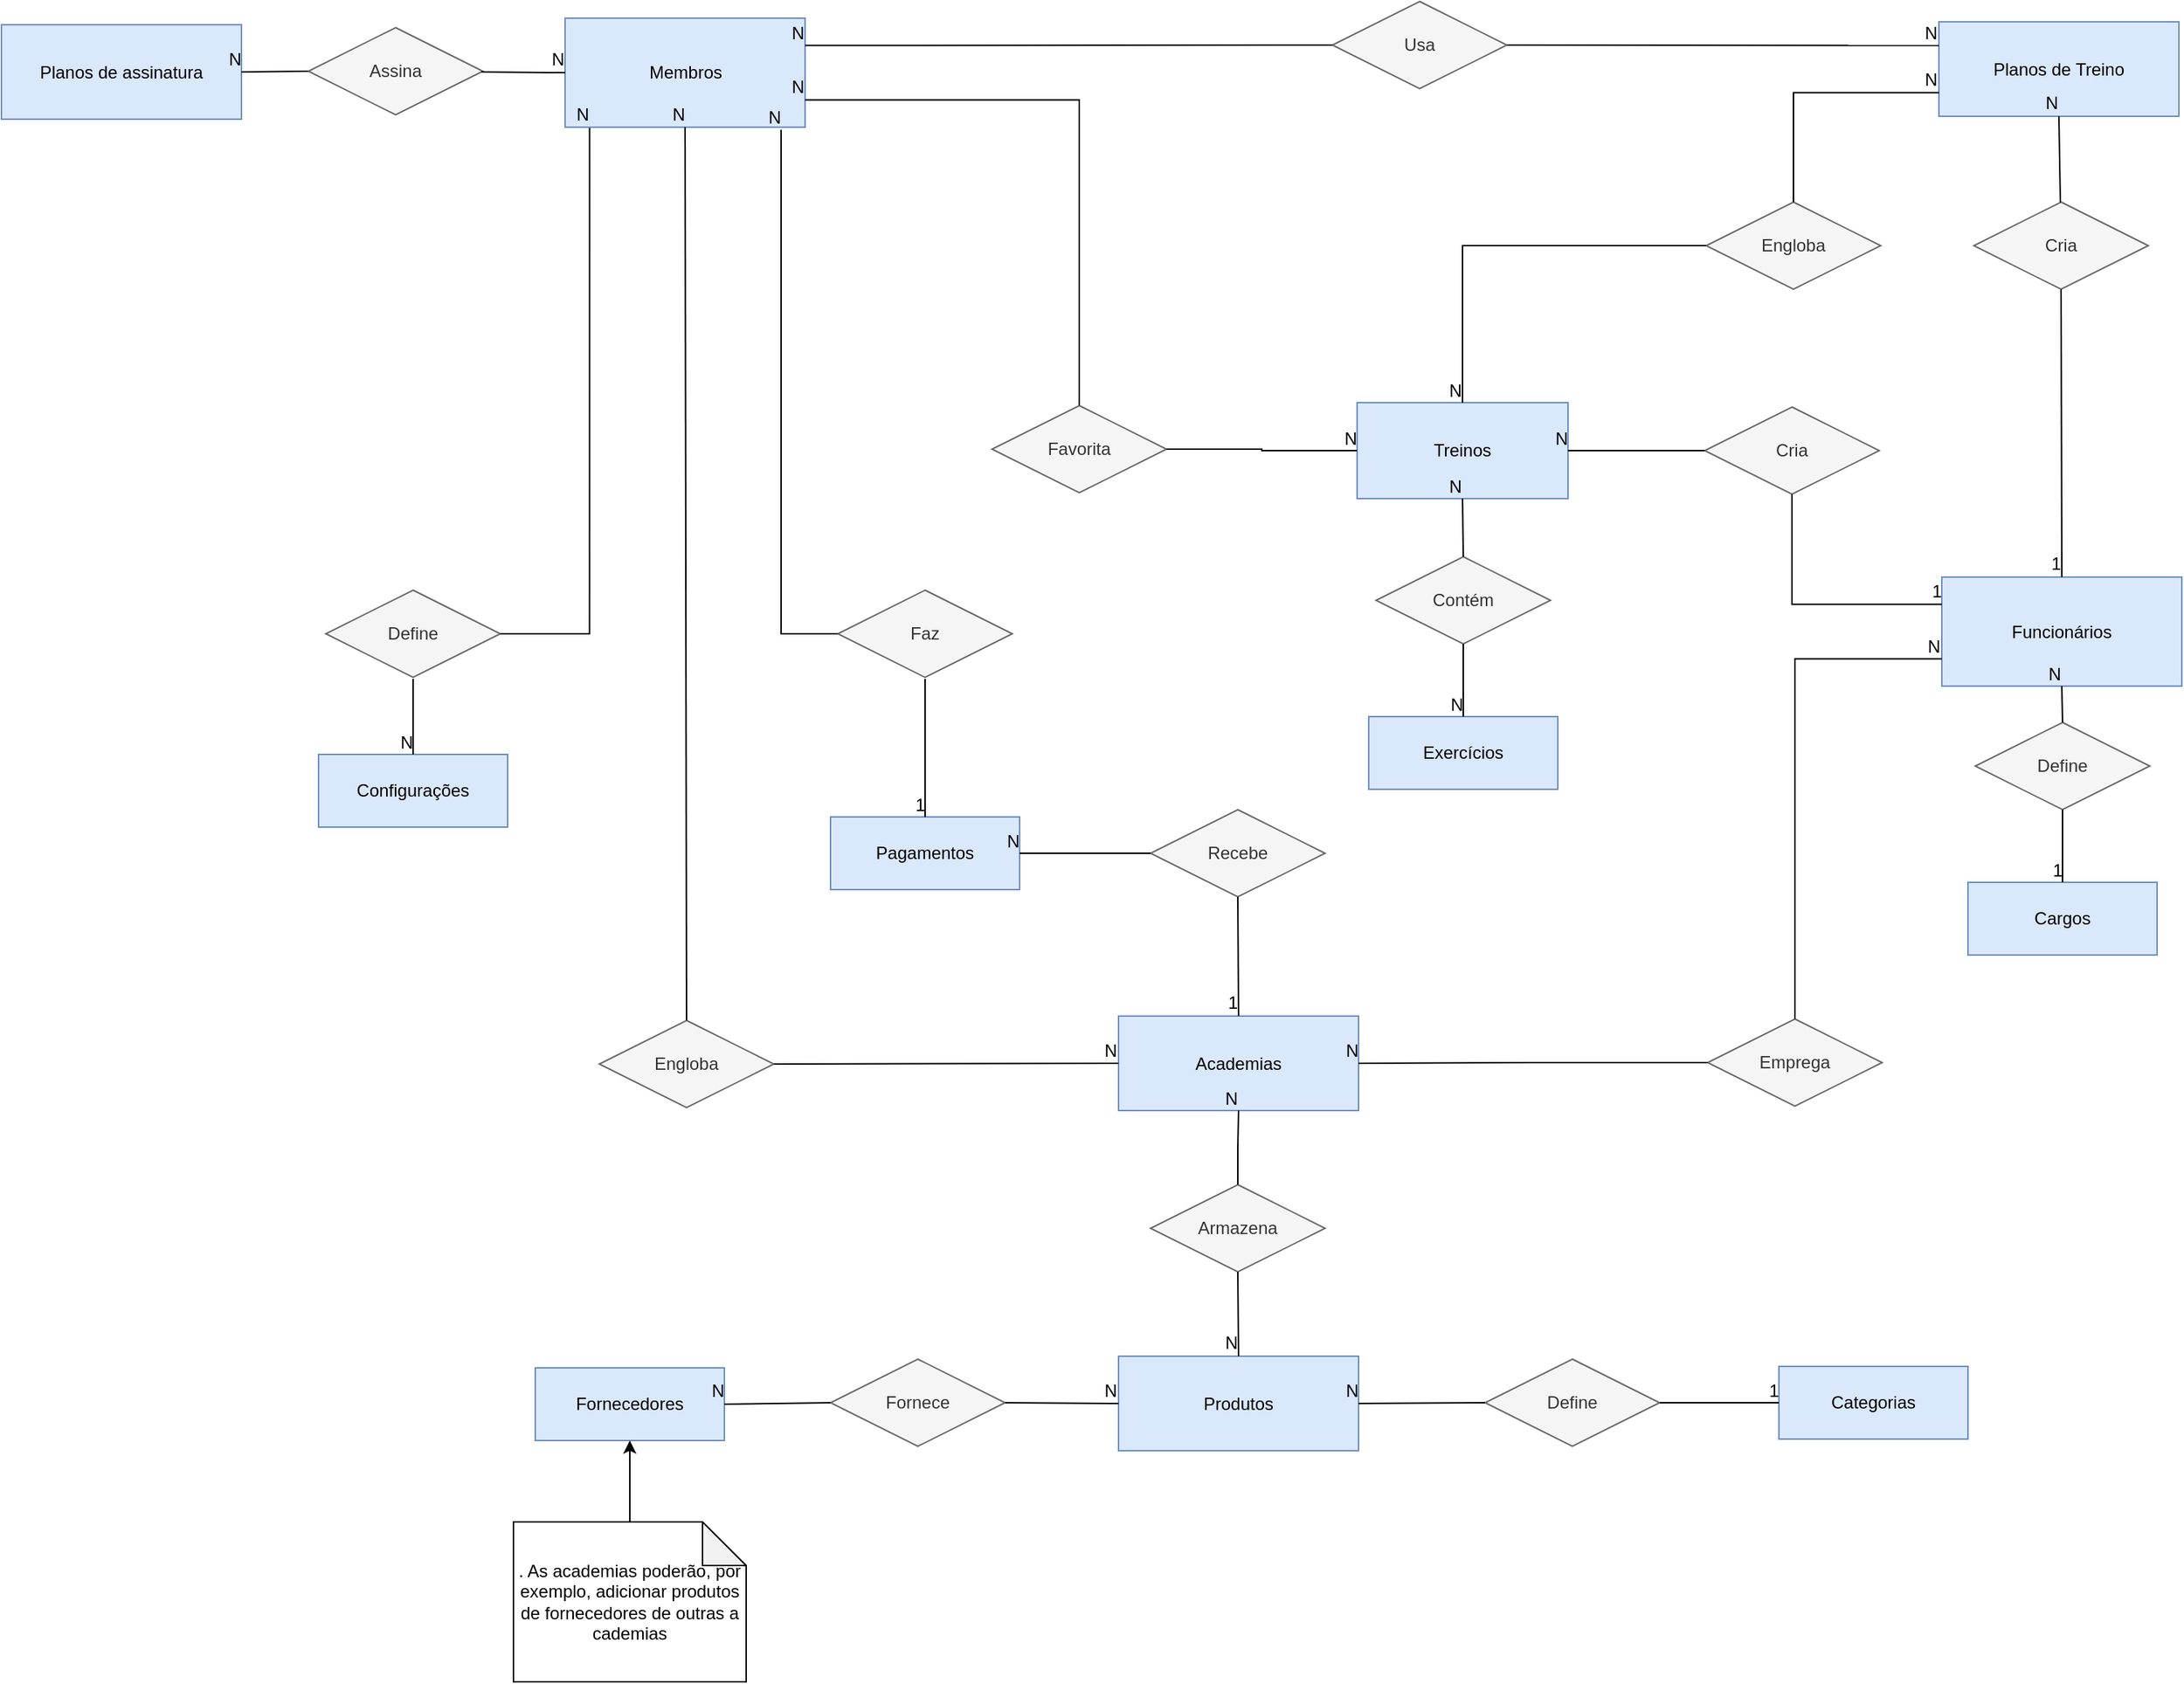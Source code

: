 <mxfile version="18.0.6" type="github">
  <diagram id="R2lEEEUBdFMjLlhIrx00" name="Page-1">
    <mxGraphModel dx="3892" dy="1909" grid="1" gridSize="10" guides="1" tooltips="1" connect="1" arrows="1" fold="1" page="1" pageScale="1" pageWidth="850" pageHeight="1100" math="0" shadow="0" extFonts="Permanent Marker^https://fonts.googleapis.com/css?family=Permanent+Marker">
      <root>
        <mxCell id="0" />
        <mxCell id="1" parent="0" />
        <mxCell id="iCk9-2E1jP67kZgRKyJW-1" value="Membros" style="whiteSpace=wrap;html=1;align=center;fillColor=#dae8fc;strokeColor=#6c8ebf;" parent="1" vertex="1">
          <mxGeometry x="216.5" y="45.5" width="165" height="75" as="geometry" />
        </mxCell>
        <mxCell id="iCk9-2E1jP67kZgRKyJW-2" value="Academias" style="whiteSpace=wrap;html=1;align=center;fillColor=#dae8fc;strokeColor=#6c8ebf;" parent="1" vertex="1">
          <mxGeometry x="597" y="732" width="165" height="65" as="geometry" />
        </mxCell>
        <mxCell id="iCk9-2E1jP67kZgRKyJW-3" value="Funcionários" style="whiteSpace=wrap;html=1;align=center;fillColor=#dae8fc;strokeColor=#6c8ebf;" parent="1" vertex="1">
          <mxGeometry x="1163" y="430" width="165" height="75" as="geometry" />
        </mxCell>
        <mxCell id="iCk9-2E1jP67kZgRKyJW-4" value="Treinos" style="whiteSpace=wrap;html=1;align=center;fillColor=#dae8fc;strokeColor=#6c8ebf;" parent="1" vertex="1">
          <mxGeometry x="761" y="310" width="145" height="66" as="geometry" />
        </mxCell>
        <mxCell id="iCk9-2E1jP67kZgRKyJW-5" value="Planos de Treino" style="whiteSpace=wrap;html=1;align=center;fillColor=#dae8fc;strokeColor=#6c8ebf;" parent="1" vertex="1">
          <mxGeometry x="1161" y="48" width="165" height="65" as="geometry" />
        </mxCell>
        <mxCell id="iCk9-2E1jP67kZgRKyJW-6" value="Planos de assinatura" style="whiteSpace=wrap;html=1;align=center;fillColor=#dae8fc;strokeColor=#6c8ebf;" parent="1" vertex="1">
          <mxGeometry x="-171" y="50" width="165" height="65" as="geometry" />
        </mxCell>
        <mxCell id="fcgtsVXCup1IQe4CUZaq-1" value="Exercícios" style="whiteSpace=wrap;html=1;align=center;fillColor=#dae8fc;strokeColor=#6c8ebf;" parent="1" vertex="1">
          <mxGeometry x="769" y="526" width="130" height="50" as="geometry" />
        </mxCell>
        <mxCell id="fcgtsVXCup1IQe4CUZaq-2" value="Categorias" style="whiteSpace=wrap;html=1;align=center;fillColor=#dae8fc;strokeColor=#6c8ebf;" parent="1" vertex="1">
          <mxGeometry x="1051" y="973" width="130" height="50" as="geometry" />
        </mxCell>
        <mxCell id="fcgtsVXCup1IQe4CUZaq-3" value="Produtos" style="whiteSpace=wrap;html=1;align=center;fillColor=#dae8fc;strokeColor=#6c8ebf;" parent="1" vertex="1">
          <mxGeometry x="597" y="966" width="165" height="65" as="geometry" />
        </mxCell>
        <mxCell id="fcgtsVXCup1IQe4CUZaq-7" value="Define" style="shape=rhombus;perimeter=rhombusPerimeter;whiteSpace=wrap;html=1;align=center;fillColor=#f5f5f5;strokeColor=#666666;fontColor=#333333;" parent="1" vertex="1">
          <mxGeometry x="849" y="968" width="120" height="60" as="geometry" />
        </mxCell>
        <mxCell id="fcgtsVXCup1IQe4CUZaq-8" value="" style="endArrow=none;html=1;rounded=0;exitX=1;exitY=0.5;exitDx=0;exitDy=0;" parent="1" source="fcgtsVXCup1IQe4CUZaq-7" target="fcgtsVXCup1IQe4CUZaq-2" edge="1">
          <mxGeometry relative="1" as="geometry">
            <mxPoint x="559" y="1144" as="sourcePoint" />
            <mxPoint x="719" y="1144" as="targetPoint" />
          </mxGeometry>
        </mxCell>
        <mxCell id="fcgtsVXCup1IQe4CUZaq-9" value="1" style="resizable=0;html=1;align=right;verticalAlign=bottom;" parent="fcgtsVXCup1IQe4CUZaq-8" connectable="0" vertex="1">
          <mxGeometry x="1" relative="1" as="geometry" />
        </mxCell>
        <mxCell id="fcgtsVXCup1IQe4CUZaq-10" value="" style="endArrow=none;html=1;rounded=0;entryX=1;entryY=0.5;entryDx=0;entryDy=0;exitX=0;exitY=0.5;exitDx=0;exitDy=0;" parent="1" source="fcgtsVXCup1IQe4CUZaq-7" target="fcgtsVXCup1IQe4CUZaq-3" edge="1">
          <mxGeometry relative="1" as="geometry">
            <mxPoint x="244" y="824" as="sourcePoint" />
            <mxPoint x="404" y="824" as="targetPoint" />
          </mxGeometry>
        </mxCell>
        <mxCell id="fcgtsVXCup1IQe4CUZaq-11" value="N" style="resizable=0;html=1;align=right;verticalAlign=bottom;" parent="fcgtsVXCup1IQe4CUZaq-10" connectable="0" vertex="1">
          <mxGeometry x="1" relative="1" as="geometry" />
        </mxCell>
        <mxCell id="fcgtsVXCup1IQe4CUZaq-12" value="Assina" style="shape=rhombus;perimeter=rhombusPerimeter;whiteSpace=wrap;html=1;align=center;fillColor=#f5f5f5;strokeColor=#666666;fontColor=#333333;" parent="1" vertex="1">
          <mxGeometry x="40" y="52" width="120" height="60" as="geometry" />
        </mxCell>
        <mxCell id="fcgtsVXCup1IQe4CUZaq-20" value="" style="endArrow=none;html=1;rounded=0;entryX=0;entryY=0.5;entryDx=0;entryDy=0;" parent="1" source="fcgtsVXCup1IQe4CUZaq-12" target="iCk9-2E1jP67kZgRKyJW-1" edge="1">
          <mxGeometry relative="1" as="geometry">
            <mxPoint x="59" y="253" as="sourcePoint" />
            <mxPoint x="219" y="253" as="targetPoint" />
          </mxGeometry>
        </mxCell>
        <mxCell id="fcgtsVXCup1IQe4CUZaq-21" value="N" style="resizable=0;html=1;align=right;verticalAlign=bottom;" parent="fcgtsVXCup1IQe4CUZaq-20" connectable="0" vertex="1">
          <mxGeometry x="1" relative="1" as="geometry" />
        </mxCell>
        <mxCell id="fcgtsVXCup1IQe4CUZaq-23" value="" style="endArrow=none;html=1;rounded=0;entryX=1;entryY=0.5;entryDx=0;entryDy=0;exitX=0;exitY=0.5;exitDx=0;exitDy=0;" parent="1" source="fcgtsVXCup1IQe4CUZaq-12" target="iCk9-2E1jP67kZgRKyJW-6" edge="1">
          <mxGeometry relative="1" as="geometry">
            <mxPoint x="29" y="292.41" as="sourcePoint" />
            <mxPoint x="-21" y="158" as="targetPoint" />
          </mxGeometry>
        </mxCell>
        <mxCell id="fcgtsVXCup1IQe4CUZaq-24" value="N" style="resizable=0;html=1;align=right;verticalAlign=bottom;" parent="fcgtsVXCup1IQe4CUZaq-23" connectable="0" vertex="1">
          <mxGeometry x="1" relative="1" as="geometry" />
        </mxCell>
        <mxCell id="fcgtsVXCup1IQe4CUZaq-25" value="Usa" style="shape=rhombus;perimeter=rhombusPerimeter;whiteSpace=wrap;html=1;align=center;fillColor=#f5f5f5;strokeColor=#666666;fontColor=#333333;" parent="1" vertex="1">
          <mxGeometry x="744" y="34" width="120" height="60" as="geometry" />
        </mxCell>
        <mxCell id="fcgtsVXCup1IQe4CUZaq-29" value="" style="endArrow=none;html=1;rounded=0;entryX=1;entryY=0.25;entryDx=0;entryDy=0;" parent="1" source="fcgtsVXCup1IQe4CUZaq-25" target="iCk9-2E1jP67kZgRKyJW-1" edge="1">
          <mxGeometry relative="1" as="geometry">
            <mxPoint x="470" y="330" as="sourcePoint" />
            <mxPoint x="630" y="330" as="targetPoint" />
          </mxGeometry>
        </mxCell>
        <mxCell id="fcgtsVXCup1IQe4CUZaq-30" value="N" style="resizable=0;html=1;align=right;verticalAlign=bottom;" parent="fcgtsVXCup1IQe4CUZaq-29" connectable="0" vertex="1">
          <mxGeometry x="1" relative="1" as="geometry" />
        </mxCell>
        <mxCell id="fcgtsVXCup1IQe4CUZaq-31" value="" style="endArrow=none;html=1;rounded=0;entryX=0;entryY=0.25;entryDx=0;entryDy=0;exitX=1;exitY=0.5;exitDx=0;exitDy=0;" parent="1" source="fcgtsVXCup1IQe4CUZaq-25" target="iCk9-2E1jP67kZgRKyJW-5" edge="1">
          <mxGeometry relative="1" as="geometry">
            <mxPoint x="960" y="260" as="sourcePoint" />
            <mxPoint x="740" y="300" as="targetPoint" />
          </mxGeometry>
        </mxCell>
        <mxCell id="fcgtsVXCup1IQe4CUZaq-32" value="N" style="resizable=0;html=1;align=right;verticalAlign=bottom;" parent="fcgtsVXCup1IQe4CUZaq-31" connectable="0" vertex="1">
          <mxGeometry x="1" relative="1" as="geometry" />
        </mxCell>
        <mxCell id="fcgtsVXCup1IQe4CUZaq-33" value="Cria" style="shape=rhombus;perimeter=rhombusPerimeter;whiteSpace=wrap;html=1;align=center;fillColor=#f5f5f5;strokeColor=#666666;fontColor=#333333;" parent="1" vertex="1">
          <mxGeometry x="1185" y="172" width="120" height="60" as="geometry" />
        </mxCell>
        <mxCell id="fcgtsVXCup1IQe4CUZaq-34" value="" style="endArrow=none;html=1;rounded=0;entryX=0.5;entryY=1;entryDx=0;entryDy=0;" parent="1" source="fcgtsVXCup1IQe4CUZaq-33" target="iCk9-2E1jP67kZgRKyJW-5" edge="1">
          <mxGeometry relative="1" as="geometry">
            <mxPoint x="1010" y="390" as="sourcePoint" />
            <mxPoint x="1170" y="390" as="targetPoint" />
          </mxGeometry>
        </mxCell>
        <mxCell id="fcgtsVXCup1IQe4CUZaq-35" value="N" style="resizable=0;html=1;align=right;verticalAlign=bottom;" parent="fcgtsVXCup1IQe4CUZaq-34" connectable="0" vertex="1">
          <mxGeometry x="1" relative="1" as="geometry" />
        </mxCell>
        <mxCell id="fcgtsVXCup1IQe4CUZaq-36" value="" style="endArrow=none;html=1;rounded=0;entryX=0.5;entryY=0;entryDx=0;entryDy=0;exitX=0.5;exitY=1;exitDx=0;exitDy=0;" parent="1" source="fcgtsVXCup1IQe4CUZaq-33" target="iCk9-2E1jP67kZgRKyJW-3" edge="1">
          <mxGeometry relative="1" as="geometry">
            <mxPoint x="991" y="390" as="sourcePoint" />
            <mxPoint x="1151" y="390" as="targetPoint" />
          </mxGeometry>
        </mxCell>
        <mxCell id="fcgtsVXCup1IQe4CUZaq-37" value="1" style="resizable=0;html=1;align=right;verticalAlign=bottom;" parent="fcgtsVXCup1IQe4CUZaq-36" connectable="0" vertex="1">
          <mxGeometry x="1" relative="1" as="geometry" />
        </mxCell>
        <mxCell id="fcgtsVXCup1IQe4CUZaq-38" value="Cargos" style="whiteSpace=wrap;html=1;align=center;fillColor=#dae8fc;strokeColor=#6c8ebf;" parent="1" vertex="1">
          <mxGeometry x="1181" y="640" width="130" height="50" as="geometry" />
        </mxCell>
        <mxCell id="fcgtsVXCup1IQe4CUZaq-39" value="Define" style="shape=rhombus;perimeter=rhombusPerimeter;whiteSpace=wrap;html=1;align=center;fillColor=#f5f5f5;fontColor=#333333;strokeColor=#666666;" parent="1" vertex="1">
          <mxGeometry x="1186" y="530" width="120" height="60" as="geometry" />
        </mxCell>
        <mxCell id="fcgtsVXCup1IQe4CUZaq-40" value="" style="endArrow=none;html=1;rounded=0;entryX=0.5;entryY=1;entryDx=0;entryDy=0;" parent="1" target="iCk9-2E1jP67kZgRKyJW-3" edge="1">
          <mxGeometry relative="1" as="geometry">
            <mxPoint x="1246" y="530" as="sourcePoint" />
            <mxPoint x="1371" y="740" as="targetPoint" />
          </mxGeometry>
        </mxCell>
        <mxCell id="fcgtsVXCup1IQe4CUZaq-41" value="N" style="resizable=0;html=1;align=right;verticalAlign=bottom;" parent="fcgtsVXCup1IQe4CUZaq-40" connectable="0" vertex="1">
          <mxGeometry x="1" relative="1" as="geometry" />
        </mxCell>
        <mxCell id="fcgtsVXCup1IQe4CUZaq-42" value="" style="endArrow=none;html=1;rounded=0;entryX=0.5;entryY=0;entryDx=0;entryDy=0;exitX=0.5;exitY=1;exitDx=0;exitDy=0;" parent="1" source="fcgtsVXCup1IQe4CUZaq-39" target="fcgtsVXCup1IQe4CUZaq-38" edge="1">
          <mxGeometry relative="1" as="geometry">
            <mxPoint x="1471" y="600" as="sourcePoint" />
            <mxPoint x="1471" y="490" as="targetPoint" />
            <Array as="points" />
          </mxGeometry>
        </mxCell>
        <mxCell id="fcgtsVXCup1IQe4CUZaq-43" value="1" style="resizable=0;html=1;align=right;verticalAlign=bottom;" parent="fcgtsVXCup1IQe4CUZaq-42" connectable="0" vertex="1">
          <mxGeometry x="1" relative="1" as="geometry" />
        </mxCell>
        <mxCell id="fcgtsVXCup1IQe4CUZaq-44" value="Engloba" style="shape=rhombus;perimeter=rhombusPerimeter;whiteSpace=wrap;html=1;align=center;fillColor=#f5f5f5;strokeColor=#666666;fontColor=#333333;" parent="1" vertex="1">
          <mxGeometry x="1001" y="172" width="120" height="60" as="geometry" />
        </mxCell>
        <mxCell id="fcgtsVXCup1IQe4CUZaq-45" value="" style="endArrow=none;html=1;rounded=0;entryX=0.5;entryY=0;entryDx=0;entryDy=0;exitX=0;exitY=0.5;exitDx=0;exitDy=0;edgeStyle=orthogonalEdgeStyle;" parent="1" source="fcgtsVXCup1IQe4CUZaq-44" target="iCk9-2E1jP67kZgRKyJW-4" edge="1">
          <mxGeometry relative="1" as="geometry">
            <mxPoint x="1170" y="330" as="sourcePoint" />
            <mxPoint x="1330" y="330" as="targetPoint" />
          </mxGeometry>
        </mxCell>
        <mxCell id="fcgtsVXCup1IQe4CUZaq-46" value="N" style="resizable=0;html=1;align=right;verticalAlign=bottom;" parent="fcgtsVXCup1IQe4CUZaq-45" connectable="0" vertex="1">
          <mxGeometry x="1" relative="1" as="geometry" />
        </mxCell>
        <mxCell id="fcgtsVXCup1IQe4CUZaq-47" value="" style="endArrow=none;html=1;rounded=0;entryX=0;entryY=0.75;entryDx=0;entryDy=0;exitX=0.5;exitY=0;exitDx=0;exitDy=0;edgeStyle=orthogonalEdgeStyle;" parent="1" source="fcgtsVXCup1IQe4CUZaq-44" target="iCk9-2E1jP67kZgRKyJW-5" edge="1">
          <mxGeometry relative="1" as="geometry">
            <mxPoint x="1460" y="360" as="sourcePoint" />
            <mxPoint x="1620" y="360" as="targetPoint" />
          </mxGeometry>
        </mxCell>
        <mxCell id="fcgtsVXCup1IQe4CUZaq-48" value="N" style="resizable=0;html=1;align=right;verticalAlign=bottom;" parent="fcgtsVXCup1IQe4CUZaq-47" connectable="0" vertex="1">
          <mxGeometry x="1" relative="1" as="geometry" />
        </mxCell>
        <mxCell id="fcgtsVXCup1IQe4CUZaq-49" value="Contém" style="shape=rhombus;perimeter=rhombusPerimeter;whiteSpace=wrap;html=1;align=center;fillColor=#f5f5f5;strokeColor=#666666;fontColor=#333333;" parent="1" vertex="1">
          <mxGeometry x="774" y="416" width="120" height="60" as="geometry" />
        </mxCell>
        <mxCell id="fcgtsVXCup1IQe4CUZaq-50" value="" style="endArrow=none;html=1;rounded=0;entryX=0.5;entryY=1;entryDx=0;entryDy=0;exitX=0.5;exitY=0;exitDx=0;exitDy=0;" parent="1" source="fcgtsVXCup1IQe4CUZaq-49" target="iCk9-2E1jP67kZgRKyJW-4" edge="1">
          <mxGeometry relative="1" as="geometry">
            <mxPoint x="816" y="40" as="sourcePoint" />
            <mxPoint x="866" y="70" as="targetPoint" />
          </mxGeometry>
        </mxCell>
        <mxCell id="fcgtsVXCup1IQe4CUZaq-51" value="N" style="resizable=0;html=1;align=right;verticalAlign=bottom;" parent="fcgtsVXCup1IQe4CUZaq-50" connectable="0" vertex="1">
          <mxGeometry x="1" relative="1" as="geometry" />
        </mxCell>
        <mxCell id="fcgtsVXCup1IQe4CUZaq-52" value="" style="endArrow=none;html=1;rounded=0;exitX=0.5;exitY=1;exitDx=0;exitDy=0;entryX=0.5;entryY=0;entryDx=0;entryDy=0;" parent="1" source="fcgtsVXCup1IQe4CUZaq-49" target="fcgtsVXCup1IQe4CUZaq-1" edge="1">
          <mxGeometry relative="1" as="geometry">
            <mxPoint x="861" y="480" as="sourcePoint" />
            <mxPoint x="831" y="560" as="targetPoint" />
          </mxGeometry>
        </mxCell>
        <mxCell id="fcgtsVXCup1IQe4CUZaq-53" value="N" style="resizable=0;html=1;align=right;verticalAlign=bottom;" parent="fcgtsVXCup1IQe4CUZaq-52" connectable="0" vertex="1">
          <mxGeometry x="1" relative="1" as="geometry" />
        </mxCell>
        <mxCell id="oED_V43N3WR1hE2ZuyAU-3" value="Favorita" style="shape=rhombus;perimeter=rhombusPerimeter;whiteSpace=wrap;html=1;align=center;fillColor=#f5f5f5;strokeColor=#666666;fontColor=#333333;" parent="1" vertex="1">
          <mxGeometry x="510" y="312" width="120" height="60" as="geometry" />
        </mxCell>
        <mxCell id="oED_V43N3WR1hE2ZuyAU-4" value="" style="endArrow=none;html=1;rounded=0;entryX=1;entryY=0.75;entryDx=0;entryDy=0;exitX=0.5;exitY=0;exitDx=0;exitDy=0;edgeStyle=orthogonalEdgeStyle;" parent="1" source="oED_V43N3WR1hE2ZuyAU-3" target="iCk9-2E1jP67kZgRKyJW-1" edge="1">
          <mxGeometry relative="1" as="geometry">
            <mxPoint x="-21" y="70" as="sourcePoint" />
            <mxPoint x="139" y="70" as="targetPoint" />
          </mxGeometry>
        </mxCell>
        <mxCell id="oED_V43N3WR1hE2ZuyAU-5" value="N" style="resizable=0;html=1;align=right;verticalAlign=bottom;" parent="oED_V43N3WR1hE2ZuyAU-4" connectable="0" vertex="1">
          <mxGeometry x="1" relative="1" as="geometry" />
        </mxCell>
        <mxCell id="oED_V43N3WR1hE2ZuyAU-6" value="" style="endArrow=none;html=1;rounded=0;entryX=0;entryY=0.5;entryDx=0;entryDy=0;exitX=1;exitY=0.5;exitDx=0;exitDy=0;edgeStyle=orthogonalEdgeStyle;" parent="1" source="oED_V43N3WR1hE2ZuyAU-3" target="iCk9-2E1jP67kZgRKyJW-4" edge="1">
          <mxGeometry relative="1" as="geometry">
            <mxPoint x="500.0" y="160.0" as="sourcePoint" />
            <mxPoint x="500.0" y="215.0" as="targetPoint" />
          </mxGeometry>
        </mxCell>
        <mxCell id="oED_V43N3WR1hE2ZuyAU-7" value="N" style="resizable=0;html=1;align=right;verticalAlign=bottom;" parent="oED_V43N3WR1hE2ZuyAU-6" connectable="0" vertex="1">
          <mxGeometry x="1" relative="1" as="geometry" />
        </mxCell>
        <mxCell id="F2c1XKnqrZpH1CtMNIdb-1" value="Configurações" style="whiteSpace=wrap;html=1;align=center;fillColor=#dae8fc;strokeColor=#6c8ebf;" parent="1" vertex="1">
          <mxGeometry x="47" y="552" width="130" height="50" as="geometry" />
        </mxCell>
        <mxCell id="F2c1XKnqrZpH1CtMNIdb-2" value="Pagamentos" style="whiteSpace=wrap;html=1;align=center;fillColor=#dae8fc;strokeColor=#6c8ebf;" parent="1" vertex="1">
          <mxGeometry x="399" y="595" width="130" height="50" as="geometry" />
        </mxCell>
        <mxCell id="F2c1XKnqrZpH1CtMNIdb-3" value="Define" style="shape=rhombus;perimeter=rhombusPerimeter;whiteSpace=wrap;html=1;align=center;fillColor=#f5f5f5;strokeColor=#666666;fontColor=#333333;" parent="1" vertex="1">
          <mxGeometry x="52" y="439" width="120" height="60" as="geometry" />
        </mxCell>
        <mxCell id="F2c1XKnqrZpH1CtMNIdb-4" value="Faz" style="shape=rhombus;perimeter=rhombusPerimeter;whiteSpace=wrap;html=1;align=center;fillColor=#f5f5f5;strokeColor=#666666;fontColor=#333333;" parent="1" vertex="1">
          <mxGeometry x="404" y="439" width="120" height="60" as="geometry" />
        </mxCell>
        <mxCell id="F2c1XKnqrZpH1CtMNIdb-11" value="" style="endArrow=none;html=1;rounded=0;exitX=0;exitY=0.5;exitDx=0;exitDy=0;entryX=0.9;entryY=1.023;entryDx=0;entryDy=0;edgeStyle=orthogonalEdgeStyle;entryPerimeter=0;" parent="1" source="F2c1XKnqrZpH1CtMNIdb-4" target="iCk9-2E1jP67kZgRKyJW-1" edge="1">
          <mxGeometry relative="1" as="geometry">
            <mxPoint x="139" y="720" as="sourcePoint" />
            <mxPoint x="299" y="720" as="targetPoint" />
          </mxGeometry>
        </mxCell>
        <mxCell id="F2c1XKnqrZpH1CtMNIdb-12" value="N" style="resizable=0;html=1;align=right;verticalAlign=bottom;" parent="F2c1XKnqrZpH1CtMNIdb-11" connectable="0" vertex="1">
          <mxGeometry x="1" relative="1" as="geometry" />
        </mxCell>
        <mxCell id="Q3FFMp1WOEq77cfF40A3-2" value="" style="endArrow=none;html=1;rounded=0;entryX=0.5;entryY=0;entryDx=0;entryDy=0;exitX=0.5;exitY=1;exitDx=0;exitDy=0;" parent="1" target="F2c1XKnqrZpH1CtMNIdb-2" edge="1">
          <mxGeometry relative="1" as="geometry">
            <mxPoint x="464" y="500" as="sourcePoint" />
            <mxPoint x="359" y="629" as="targetPoint" />
          </mxGeometry>
        </mxCell>
        <mxCell id="Q3FFMp1WOEq77cfF40A3-3" value="1" style="resizable=0;html=1;align=right;verticalAlign=bottom;" parent="Q3FFMp1WOEq77cfF40A3-2" connectable="0" vertex="1">
          <mxGeometry x="1" relative="1" as="geometry" />
        </mxCell>
        <mxCell id="W1gNpR1HgXUMEulXx9a_-2" value="" style="endArrow=none;html=1;rounded=0;entryX=0.5;entryY=0;entryDx=0;entryDy=0;exitX=0.5;exitY=1;exitDx=0;exitDy=0;" parent="1" target="F2c1XKnqrZpH1CtMNIdb-1" edge="1">
          <mxGeometry relative="1" as="geometry">
            <mxPoint x="112" y="500" as="sourcePoint" />
            <mxPoint x="159" y="519" as="targetPoint" />
          </mxGeometry>
        </mxCell>
        <mxCell id="W1gNpR1HgXUMEulXx9a_-3" value="N" style="resizable=0;html=1;align=right;verticalAlign=bottom;" parent="W1gNpR1HgXUMEulXx9a_-2" connectable="0" vertex="1">
          <mxGeometry x="1" relative="1" as="geometry" />
        </mxCell>
        <mxCell id="W1gNpR1HgXUMEulXx9a_-4" value="" style="endArrow=none;html=1;rounded=0;entryX=0.102;entryY=1.007;entryDx=0;entryDy=0;edgeStyle=orthogonalEdgeStyle;exitX=1;exitY=0.5;exitDx=0;exitDy=0;entryPerimeter=0;" parent="1" source="F2c1XKnqrZpH1CtMNIdb-3" target="iCk9-2E1jP67kZgRKyJW-1" edge="1">
          <mxGeometry relative="1" as="geometry">
            <mxPoint x="-1" y="530" as="sourcePoint" />
            <mxPoint x="159" y="530" as="targetPoint" />
          </mxGeometry>
        </mxCell>
        <mxCell id="W1gNpR1HgXUMEulXx9a_-5" value="N" style="resizable=0;html=1;align=right;verticalAlign=bottom;" parent="W1gNpR1HgXUMEulXx9a_-4" connectable="0" vertex="1">
          <mxGeometry x="1" relative="1" as="geometry" />
        </mxCell>
        <mxCell id="W1gNpR1HgXUMEulXx9a_-6" value="Recebe" style="shape=rhombus;perimeter=rhombusPerimeter;whiteSpace=wrap;html=1;align=center;fillColor=#f5f5f5;strokeColor=#666666;fontColor=#333333;" parent="1" vertex="1">
          <mxGeometry x="619" y="590" width="120" height="60" as="geometry" />
        </mxCell>
        <mxCell id="W1gNpR1HgXUMEulXx9a_-13" value="" style="endArrow=none;html=1;rounded=0;entryX=1;entryY=0.5;entryDx=0;entryDy=0;exitX=0;exitY=0.5;exitDx=0;exitDy=0;" parent="1" source="W1gNpR1HgXUMEulXx9a_-6" target="F2c1XKnqrZpH1CtMNIdb-2" edge="1">
          <mxGeometry relative="1" as="geometry">
            <mxPoint x="840" y="829" as="sourcePoint" />
            <mxPoint x="1000" y="829" as="targetPoint" />
          </mxGeometry>
        </mxCell>
        <mxCell id="W1gNpR1HgXUMEulXx9a_-14" value="N" style="resizable=0;html=1;align=right;verticalAlign=bottom;" parent="W1gNpR1HgXUMEulXx9a_-13" connectable="0" vertex="1">
          <mxGeometry x="1" relative="1" as="geometry" />
        </mxCell>
        <mxCell id="W1gNpR1HgXUMEulXx9a_-15" value="" style="endArrow=none;html=1;rounded=0;entryX=0.5;entryY=0;entryDx=0;entryDy=0;exitX=0.5;exitY=1;exitDx=0;exitDy=0;" parent="1" source="W1gNpR1HgXUMEulXx9a_-6" target="iCk9-2E1jP67kZgRKyJW-2" edge="1">
          <mxGeometry relative="1" as="geometry">
            <mxPoint x="549" y="819" as="sourcePoint" />
            <mxPoint x="709" y="819" as="targetPoint" />
          </mxGeometry>
        </mxCell>
        <mxCell id="W1gNpR1HgXUMEulXx9a_-16" value="1" style="resizable=0;html=1;align=right;verticalAlign=bottom;" parent="W1gNpR1HgXUMEulXx9a_-15" connectable="0" vertex="1">
          <mxGeometry x="1" relative="1" as="geometry" />
        </mxCell>
        <mxCell id="W1gNpR1HgXUMEulXx9a_-17" value="Fornece" style="shape=rhombus;perimeter=rhombusPerimeter;whiteSpace=wrap;html=1;align=center;fillColor=#f5f5f5;strokeColor=#666666;fontColor=#333333;" parent="1" vertex="1">
          <mxGeometry x="399" y="968" width="120" height="60" as="geometry" />
        </mxCell>
        <mxCell id="W1gNpR1HgXUMEulXx9a_-18" value="Fornecedores" style="whiteSpace=wrap;html=1;align=center;fillColor=#dae8fc;strokeColor=#6c8ebf;" parent="1" vertex="1">
          <mxGeometry x="196" y="974" width="130" height="50" as="geometry" />
        </mxCell>
        <mxCell id="W1gNpR1HgXUMEulXx9a_-19" value="" style="endArrow=none;html=1;rounded=0;entryX=0;entryY=0.5;entryDx=0;entryDy=0;exitX=1;exitY=0.5;exitDx=0;exitDy=0;" parent="1" source="W1gNpR1HgXUMEulXx9a_-17" target="fcgtsVXCup1IQe4CUZaq-3" edge="1">
          <mxGeometry relative="1" as="geometry">
            <mxPoint x="209" y="784" as="sourcePoint" />
            <mxPoint x="369" y="784" as="targetPoint" />
          </mxGeometry>
        </mxCell>
        <mxCell id="W1gNpR1HgXUMEulXx9a_-20" value="N" style="resizable=0;html=1;align=right;verticalAlign=bottom;" parent="W1gNpR1HgXUMEulXx9a_-19" connectable="0" vertex="1">
          <mxGeometry x="1" relative="1" as="geometry" />
        </mxCell>
        <mxCell id="W1gNpR1HgXUMEulXx9a_-21" value="" style="endArrow=none;html=1;rounded=0;entryX=1;entryY=0.5;entryDx=0;entryDy=0;exitX=0;exitY=0.5;exitDx=0;exitDy=0;" parent="1" source="W1gNpR1HgXUMEulXx9a_-17" target="W1gNpR1HgXUMEulXx9a_-18" edge="1">
          <mxGeometry relative="1" as="geometry">
            <mxPoint x="239" y="1094" as="sourcePoint" />
            <mxPoint x="399" y="1094" as="targetPoint" />
          </mxGeometry>
        </mxCell>
        <mxCell id="W1gNpR1HgXUMEulXx9a_-22" value="N" style="resizable=0;html=1;align=right;verticalAlign=bottom;" parent="W1gNpR1HgXUMEulXx9a_-21" connectable="0" vertex="1">
          <mxGeometry x="1" relative="1" as="geometry" />
        </mxCell>
        <mxCell id="XQXQvJx5PxABI4XzmC7R-9" value="" style="edgeStyle=orthogonalEdgeStyle;rounded=0;orthogonalLoop=1;jettySize=auto;html=1;" edge="1" parent="1" source="W1gNpR1HgXUMEulXx9a_-24" target="W1gNpR1HgXUMEulXx9a_-18">
          <mxGeometry relative="1" as="geometry" />
        </mxCell>
        <mxCell id="W1gNpR1HgXUMEulXx9a_-24" value=". As academias poderão, por exemplo, adicionar produtos de fornecedores de outras a cademias" style="shape=note;whiteSpace=wrap;html=1;backgroundOutline=1;darkOpacity=0.05;" parent="1" vertex="1">
          <mxGeometry x="181" y="1080" width="160" height="110" as="geometry" />
        </mxCell>
        <mxCell id="W1gNpR1HgXUMEulXx9a_-25" value="Armazena" style="shape=rhombus;perimeter=rhombusPerimeter;whiteSpace=wrap;html=1;align=center;fillColor=#f5f5f5;strokeColor=#666666;fontColor=#333333;" parent="1" vertex="1">
          <mxGeometry x="619" y="848" width="120" height="60" as="geometry" />
        </mxCell>
        <mxCell id="W1gNpR1HgXUMEulXx9a_-26" value="" style="endArrow=none;html=1;rounded=0;entryX=0.5;entryY=1;entryDx=0;entryDy=0;exitX=0.5;exitY=0;exitDx=0;exitDy=0;edgeStyle=orthogonalEdgeStyle;" parent="1" source="W1gNpR1HgXUMEulXx9a_-25" target="iCk9-2E1jP67kZgRKyJW-2" edge="1">
          <mxGeometry relative="1" as="geometry">
            <mxPoint x="639" y="839" as="sourcePoint" />
            <mxPoint x="799" y="839" as="targetPoint" />
          </mxGeometry>
        </mxCell>
        <mxCell id="W1gNpR1HgXUMEulXx9a_-27" value="N" style="resizable=0;html=1;align=right;verticalAlign=bottom;" parent="W1gNpR1HgXUMEulXx9a_-26" connectable="0" vertex="1">
          <mxGeometry x="1" relative="1" as="geometry" />
        </mxCell>
        <mxCell id="W1gNpR1HgXUMEulXx9a_-28" value="" style="endArrow=none;html=1;rounded=0;entryX=0.5;entryY=0;entryDx=0;entryDy=0;exitX=0.5;exitY=1;exitDx=0;exitDy=0;" parent="1" source="W1gNpR1HgXUMEulXx9a_-25" target="fcgtsVXCup1IQe4CUZaq-3" edge="1">
          <mxGeometry relative="1" as="geometry">
            <mxPoint x="484" y="839" as="sourcePoint" />
            <mxPoint x="625" y="839" as="targetPoint" />
          </mxGeometry>
        </mxCell>
        <mxCell id="W1gNpR1HgXUMEulXx9a_-29" value="N" style="resizable=0;html=1;align=right;verticalAlign=bottom;" parent="W1gNpR1HgXUMEulXx9a_-28" connectable="0" vertex="1">
          <mxGeometry x="1" relative="1" as="geometry" />
        </mxCell>
        <mxCell id="W1gNpR1HgXUMEulXx9a_-30" value="Emprega" style="shape=rhombus;perimeter=rhombusPerimeter;whiteSpace=wrap;html=1;align=center;fillColor=#f5f5f5;strokeColor=#666666;fontColor=#333333;" parent="1" vertex="1">
          <mxGeometry x="1002" y="734" width="120" height="60" as="geometry" />
        </mxCell>
        <mxCell id="W1gNpR1HgXUMEulXx9a_-31" value="" style="endArrow=none;html=1;rounded=0;entryX=1;entryY=0.5;entryDx=0;entryDy=0;exitX=0;exitY=0.5;exitDx=0;exitDy=0;edgeStyle=orthogonalEdgeStyle;" parent="1" source="W1gNpR1HgXUMEulXx9a_-30" target="iCk9-2E1jP67kZgRKyJW-2" edge="1">
          <mxGeometry relative="1" as="geometry">
            <mxPoint x="799" y="724" as="sourcePoint" />
            <mxPoint x="909" y="839" as="targetPoint" />
          </mxGeometry>
        </mxCell>
        <mxCell id="W1gNpR1HgXUMEulXx9a_-32" value="N" style="resizable=0;html=1;align=right;verticalAlign=bottom;" parent="W1gNpR1HgXUMEulXx9a_-31" connectable="0" vertex="1">
          <mxGeometry x="1" relative="1" as="geometry" />
        </mxCell>
        <mxCell id="W1gNpR1HgXUMEulXx9a_-33" value="" style="endArrow=none;html=1;rounded=0;entryX=0;entryY=0.75;entryDx=0;entryDy=0;edgeStyle=orthogonalEdgeStyle;exitX=0.5;exitY=0;exitDx=0;exitDy=0;" parent="1" source="W1gNpR1HgXUMEulXx9a_-30" target="iCk9-2E1jP67kZgRKyJW-3" edge="1">
          <mxGeometry relative="1" as="geometry">
            <mxPoint x="1091" y="540" as="sourcePoint" />
            <mxPoint x="1101" y="660" as="targetPoint" />
          </mxGeometry>
        </mxCell>
        <mxCell id="W1gNpR1HgXUMEulXx9a_-34" value="N" style="resizable=0;html=1;align=right;verticalAlign=bottom;" parent="W1gNpR1HgXUMEulXx9a_-33" connectable="0" vertex="1">
          <mxGeometry x="1" relative="1" as="geometry" />
        </mxCell>
        <mxCell id="W1gNpR1HgXUMEulXx9a_-35" value="Engloba" style="shape=rhombus;perimeter=rhombusPerimeter;whiteSpace=wrap;html=1;align=center;fillColor=#f5f5f5;strokeColor=#666666;fontColor=#333333;" parent="1" vertex="1">
          <mxGeometry x="240" y="735" width="120" height="60" as="geometry" />
        </mxCell>
        <mxCell id="W1gNpR1HgXUMEulXx9a_-36" value="" style="endArrow=none;html=1;rounded=0;entryX=0;entryY=0.5;entryDx=0;entryDy=0;exitX=1;exitY=0.5;exitDx=0;exitDy=0;" parent="1" source="W1gNpR1HgXUMEulXx9a_-35" target="iCk9-2E1jP67kZgRKyJW-2" edge="1">
          <mxGeometry relative="1" as="geometry">
            <mxPoint x="520" y="659" as="sourcePoint" />
            <mxPoint x="680" y="659" as="targetPoint" />
          </mxGeometry>
        </mxCell>
        <mxCell id="W1gNpR1HgXUMEulXx9a_-37" value="N" style="resizable=0;html=1;align=right;verticalAlign=bottom;" parent="W1gNpR1HgXUMEulXx9a_-36" connectable="0" vertex="1">
          <mxGeometry x="1" relative="1" as="geometry" />
        </mxCell>
        <mxCell id="W1gNpR1HgXUMEulXx9a_-38" value="" style="endArrow=none;html=1;rounded=0;entryX=0.5;entryY=1;entryDx=0;entryDy=0;exitX=0.5;exitY=0;exitDx=0;exitDy=0;" parent="1" source="W1gNpR1HgXUMEulXx9a_-35" target="iCk9-2E1jP67kZgRKyJW-1" edge="1">
          <mxGeometry relative="1" as="geometry">
            <mxPoint x="249" y="500" as="sourcePoint" />
            <mxPoint x="409" y="500" as="targetPoint" />
          </mxGeometry>
        </mxCell>
        <mxCell id="W1gNpR1HgXUMEulXx9a_-39" value="N" style="resizable=0;html=1;align=right;verticalAlign=bottom;" parent="W1gNpR1HgXUMEulXx9a_-38" connectable="0" vertex="1">
          <mxGeometry x="1" relative="1" as="geometry" />
        </mxCell>
        <mxCell id="XQXQvJx5PxABI4XzmC7R-3" value="Cria" style="shape=rhombus;perimeter=rhombusPerimeter;whiteSpace=wrap;html=1;align=center;fillColor=#f5f5f5;strokeColor=#666666;fontColor=#333333;" vertex="1" parent="1">
          <mxGeometry x="1000" y="313" width="120" height="60" as="geometry" />
        </mxCell>
        <mxCell id="XQXQvJx5PxABI4XzmC7R-5" value="" style="endArrow=none;html=1;rounded=0;entryX=1;entryY=0.5;entryDx=0;entryDy=0;exitX=0;exitY=0.5;exitDx=0;exitDy=0;edgeStyle=orthogonalEdgeStyle;" edge="1" parent="1" source="XQXQvJx5PxABI4XzmC7R-3" target="iCk9-2E1jP67kZgRKyJW-4">
          <mxGeometry relative="1" as="geometry">
            <mxPoint x="1010" y="209" as="sourcePoint" />
            <mxPoint x="928.75" y="320" as="targetPoint" />
          </mxGeometry>
        </mxCell>
        <mxCell id="XQXQvJx5PxABI4XzmC7R-6" value="N" style="resizable=0;html=1;align=right;verticalAlign=bottom;" connectable="0" vertex="1" parent="XQXQvJx5PxABI4XzmC7R-5">
          <mxGeometry x="1" relative="1" as="geometry" />
        </mxCell>
        <mxCell id="XQXQvJx5PxABI4XzmC7R-7" value="" style="endArrow=none;html=1;rounded=0;entryX=0;entryY=0.25;entryDx=0;entryDy=0;edgeStyle=orthogonalEdgeStyle;exitX=0.5;exitY=1;exitDx=0;exitDy=0;" edge="1" parent="1" source="XQXQvJx5PxABI4XzmC7R-3" target="iCk9-2E1jP67kZgRKyJW-3">
          <mxGeometry relative="1" as="geometry">
            <mxPoint x="1061" y="400" as="sourcePoint" />
            <mxPoint x="966" y="353" as="targetPoint" />
          </mxGeometry>
        </mxCell>
        <mxCell id="XQXQvJx5PxABI4XzmC7R-8" value="1" style="resizable=0;html=1;align=right;verticalAlign=bottom;" connectable="0" vertex="1" parent="XQXQvJx5PxABI4XzmC7R-7">
          <mxGeometry x="1" relative="1" as="geometry" />
        </mxCell>
      </root>
    </mxGraphModel>
  </diagram>
</mxfile>
